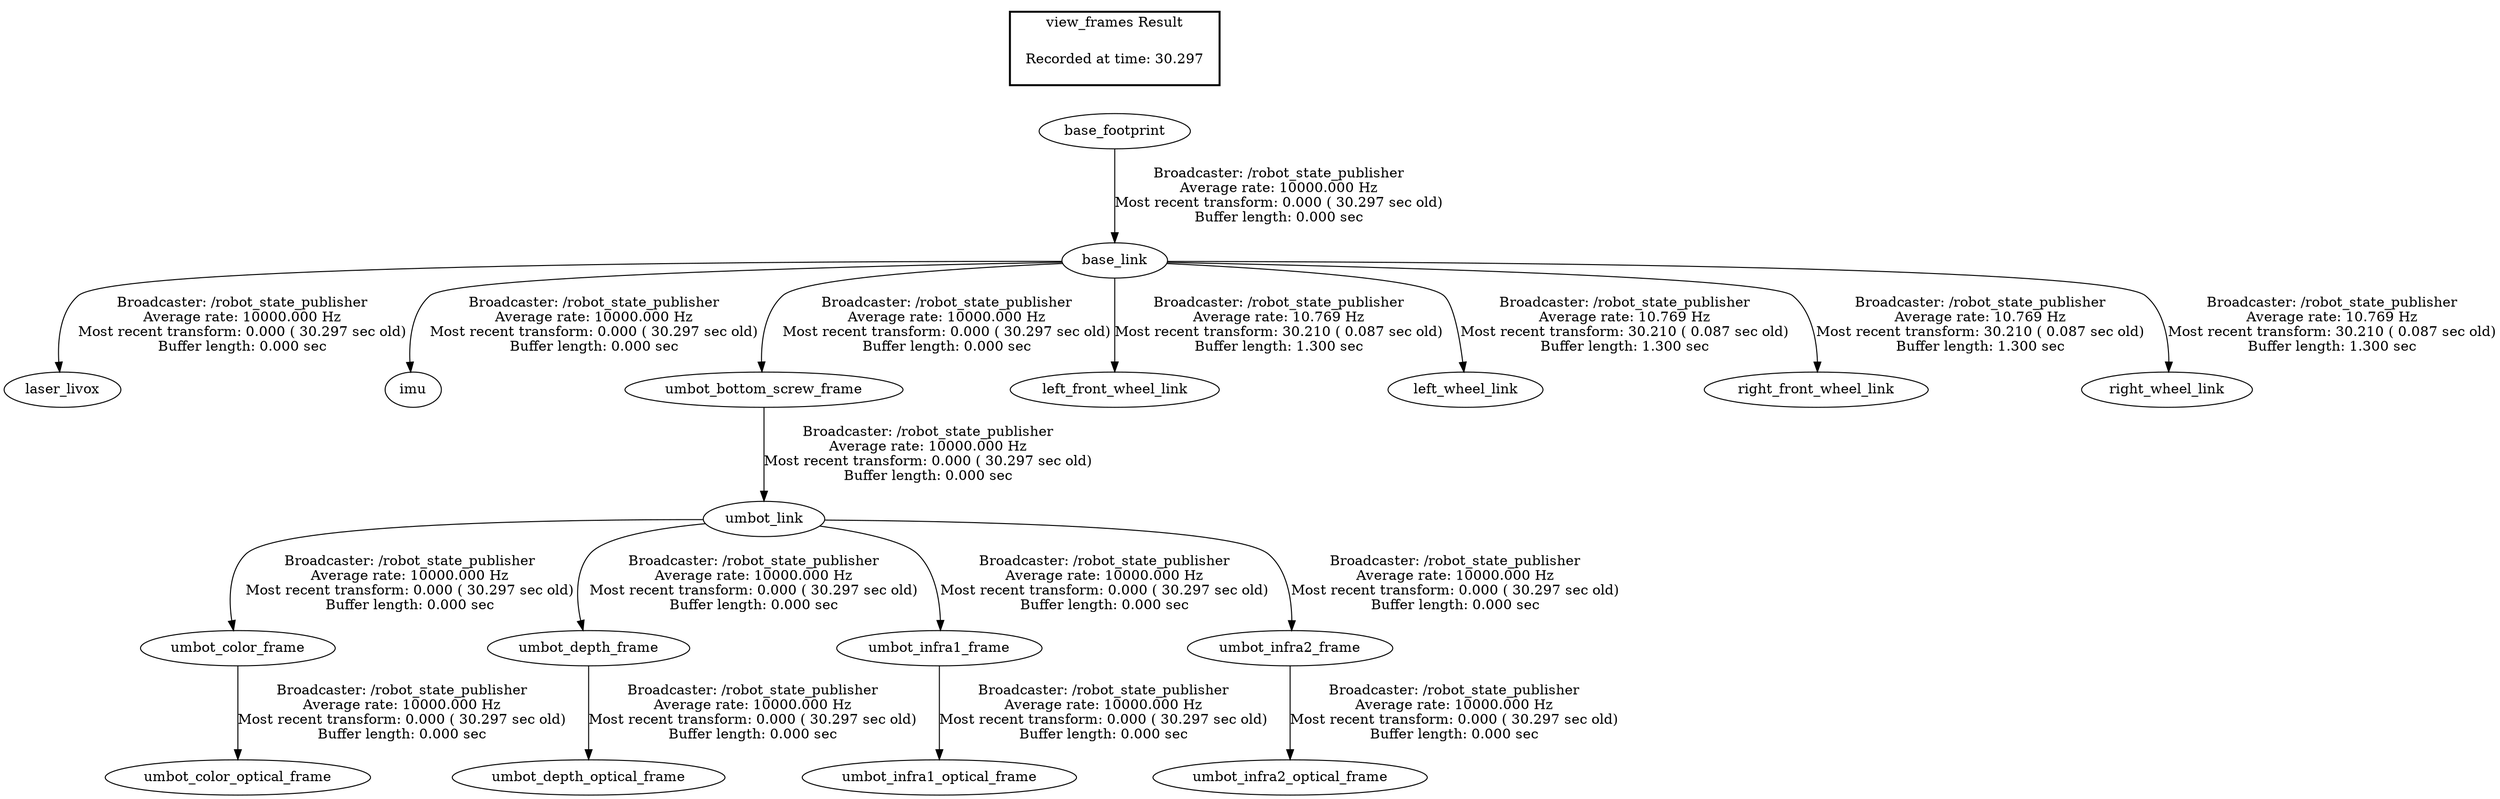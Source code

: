 digraph G {
"base_link" -> "laser_livox"[label="Broadcaster: /robot_state_publisher\nAverage rate: 10000.000 Hz\nMost recent transform: 0.000 ( 30.297 sec old)\nBuffer length: 0.000 sec\n"];
"base_footprint" -> "base_link"[label="Broadcaster: /robot_state_publisher\nAverage rate: 10000.000 Hz\nMost recent transform: 0.000 ( 30.297 sec old)\nBuffer length: 0.000 sec\n"];
"base_link" -> "imu"[label="Broadcaster: /robot_state_publisher\nAverage rate: 10000.000 Hz\nMost recent transform: 0.000 ( 30.297 sec old)\nBuffer length: 0.000 sec\n"];
"umbot_link" -> "umbot_color_frame"[label="Broadcaster: /robot_state_publisher\nAverage rate: 10000.000 Hz\nMost recent transform: 0.000 ( 30.297 sec old)\nBuffer length: 0.000 sec\n"];
"umbot_bottom_screw_frame" -> "umbot_link"[label="Broadcaster: /robot_state_publisher\nAverage rate: 10000.000 Hz\nMost recent transform: 0.000 ( 30.297 sec old)\nBuffer length: 0.000 sec\n"];
"umbot_color_frame" -> "umbot_color_optical_frame"[label="Broadcaster: /robot_state_publisher\nAverage rate: 10000.000 Hz\nMost recent transform: 0.000 ( 30.297 sec old)\nBuffer length: 0.000 sec\n"];
"umbot_link" -> "umbot_depth_frame"[label="Broadcaster: /robot_state_publisher\nAverage rate: 10000.000 Hz\nMost recent transform: 0.000 ( 30.297 sec old)\nBuffer length: 0.000 sec\n"];
"umbot_depth_frame" -> "umbot_depth_optical_frame"[label="Broadcaster: /robot_state_publisher\nAverage rate: 10000.000 Hz\nMost recent transform: 0.000 ( 30.297 sec old)\nBuffer length: 0.000 sec\n"];
"umbot_link" -> "umbot_infra1_frame"[label="Broadcaster: /robot_state_publisher\nAverage rate: 10000.000 Hz\nMost recent transform: 0.000 ( 30.297 sec old)\nBuffer length: 0.000 sec\n"];
"umbot_infra1_frame" -> "umbot_infra1_optical_frame"[label="Broadcaster: /robot_state_publisher\nAverage rate: 10000.000 Hz\nMost recent transform: 0.000 ( 30.297 sec old)\nBuffer length: 0.000 sec\n"];
"umbot_link" -> "umbot_infra2_frame"[label="Broadcaster: /robot_state_publisher\nAverage rate: 10000.000 Hz\nMost recent transform: 0.000 ( 30.297 sec old)\nBuffer length: 0.000 sec\n"];
"umbot_infra2_frame" -> "umbot_infra2_optical_frame"[label="Broadcaster: /robot_state_publisher\nAverage rate: 10000.000 Hz\nMost recent transform: 0.000 ( 30.297 sec old)\nBuffer length: 0.000 sec\n"];
"base_link" -> "umbot_bottom_screw_frame"[label="Broadcaster: /robot_state_publisher\nAverage rate: 10000.000 Hz\nMost recent transform: 0.000 ( 30.297 sec old)\nBuffer length: 0.000 sec\n"];
"base_link" -> "left_front_wheel_link"[label="Broadcaster: /robot_state_publisher\nAverage rate: 10.769 Hz\nMost recent transform: 30.210 ( 0.087 sec old)\nBuffer length: 1.300 sec\n"];
"base_link" -> "left_wheel_link"[label="Broadcaster: /robot_state_publisher\nAverage rate: 10.769 Hz\nMost recent transform: 30.210 ( 0.087 sec old)\nBuffer length: 1.300 sec\n"];
"base_link" -> "right_front_wheel_link"[label="Broadcaster: /robot_state_publisher\nAverage rate: 10.769 Hz\nMost recent transform: 30.210 ( 0.087 sec old)\nBuffer length: 1.300 sec\n"];
"base_link" -> "right_wheel_link"[label="Broadcaster: /robot_state_publisher\nAverage rate: 10.769 Hz\nMost recent transform: 30.210 ( 0.087 sec old)\nBuffer length: 1.300 sec\n"];
edge [style=invis];
 subgraph cluster_legend { style=bold; color=black; label ="view_frames Result";
"Recorded at time: 30.297"[ shape=plaintext ] ;
 }->"base_footprint";
}
